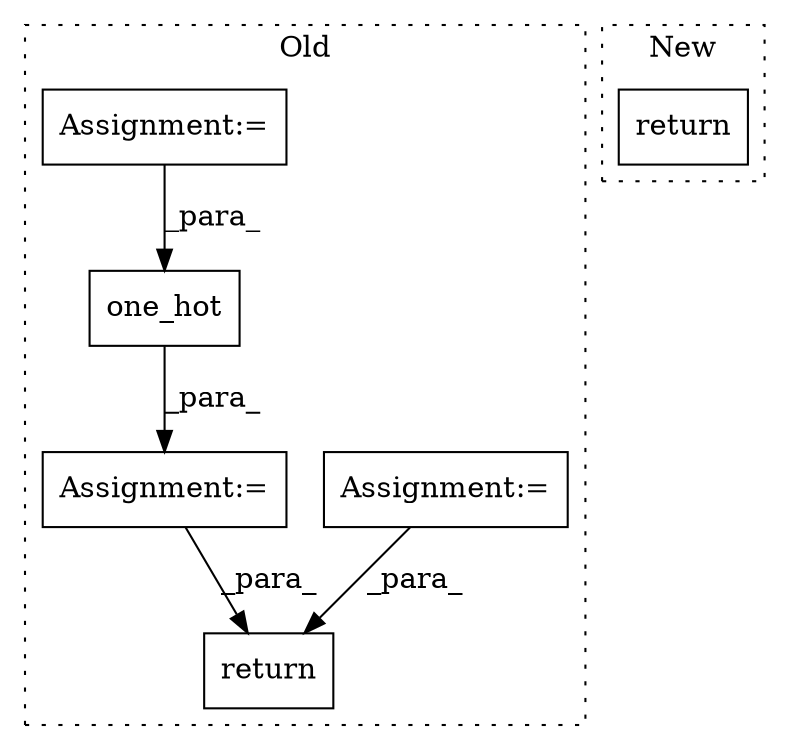 digraph G {
subgraph cluster0 {
1 [label="one_hot" a="32" s="2692,2711" l="8,1" shape="box"];
3 [label="return" a="41" s="2834" l="7" shape="box"];
4 [label="Assignment:=" a="7" s="2688" l="1" shape="box"];
5 [label="Assignment:=" a="7" s="2608" l="1" shape="box"];
6 [label="Assignment:=" a="7" s="2561" l="1" shape="box"];
label = "Old";
style="dotted";
}
subgraph cluster1 {
2 [label="return" a="41" s="6646" l="7" shape="box"];
label = "New";
style="dotted";
}
1 -> 4 [label="_para_"];
4 -> 3 [label="_para_"];
5 -> 3 [label="_para_"];
6 -> 1 [label="_para_"];
}